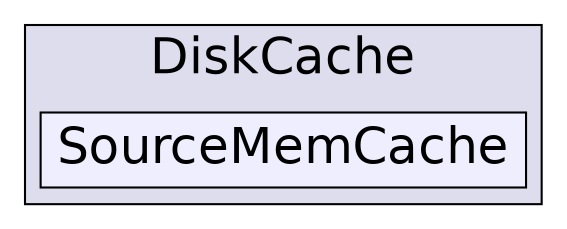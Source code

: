 digraph "C:/Users/nathanael/Documents/resizer/Plugins/DiskCache/SourceMemCache" {
  compound=true
  node [ fontsize="24", fontname="Helvetica"];
  edge [ labelfontsize="24", labelfontname="Helvetica"];
  subgraph clusterdir_c40d1be011819c7d3f0b5389486b8856 {
    graph [ bgcolor="#ddddee", pencolor="black", label="DiskCache" fontname="Helvetica", fontsize="24", URL="dir_c40d1be011819c7d3f0b5389486b8856.html"]
  dir_ae408167d539439d8a59a5d57ef42604 [shape=box, label="SourceMemCache", style="filled", fillcolor="#eeeeff", pencolor="black", URL="dir_ae408167d539439d8a59a5d57ef42604.html"];
  }
}
